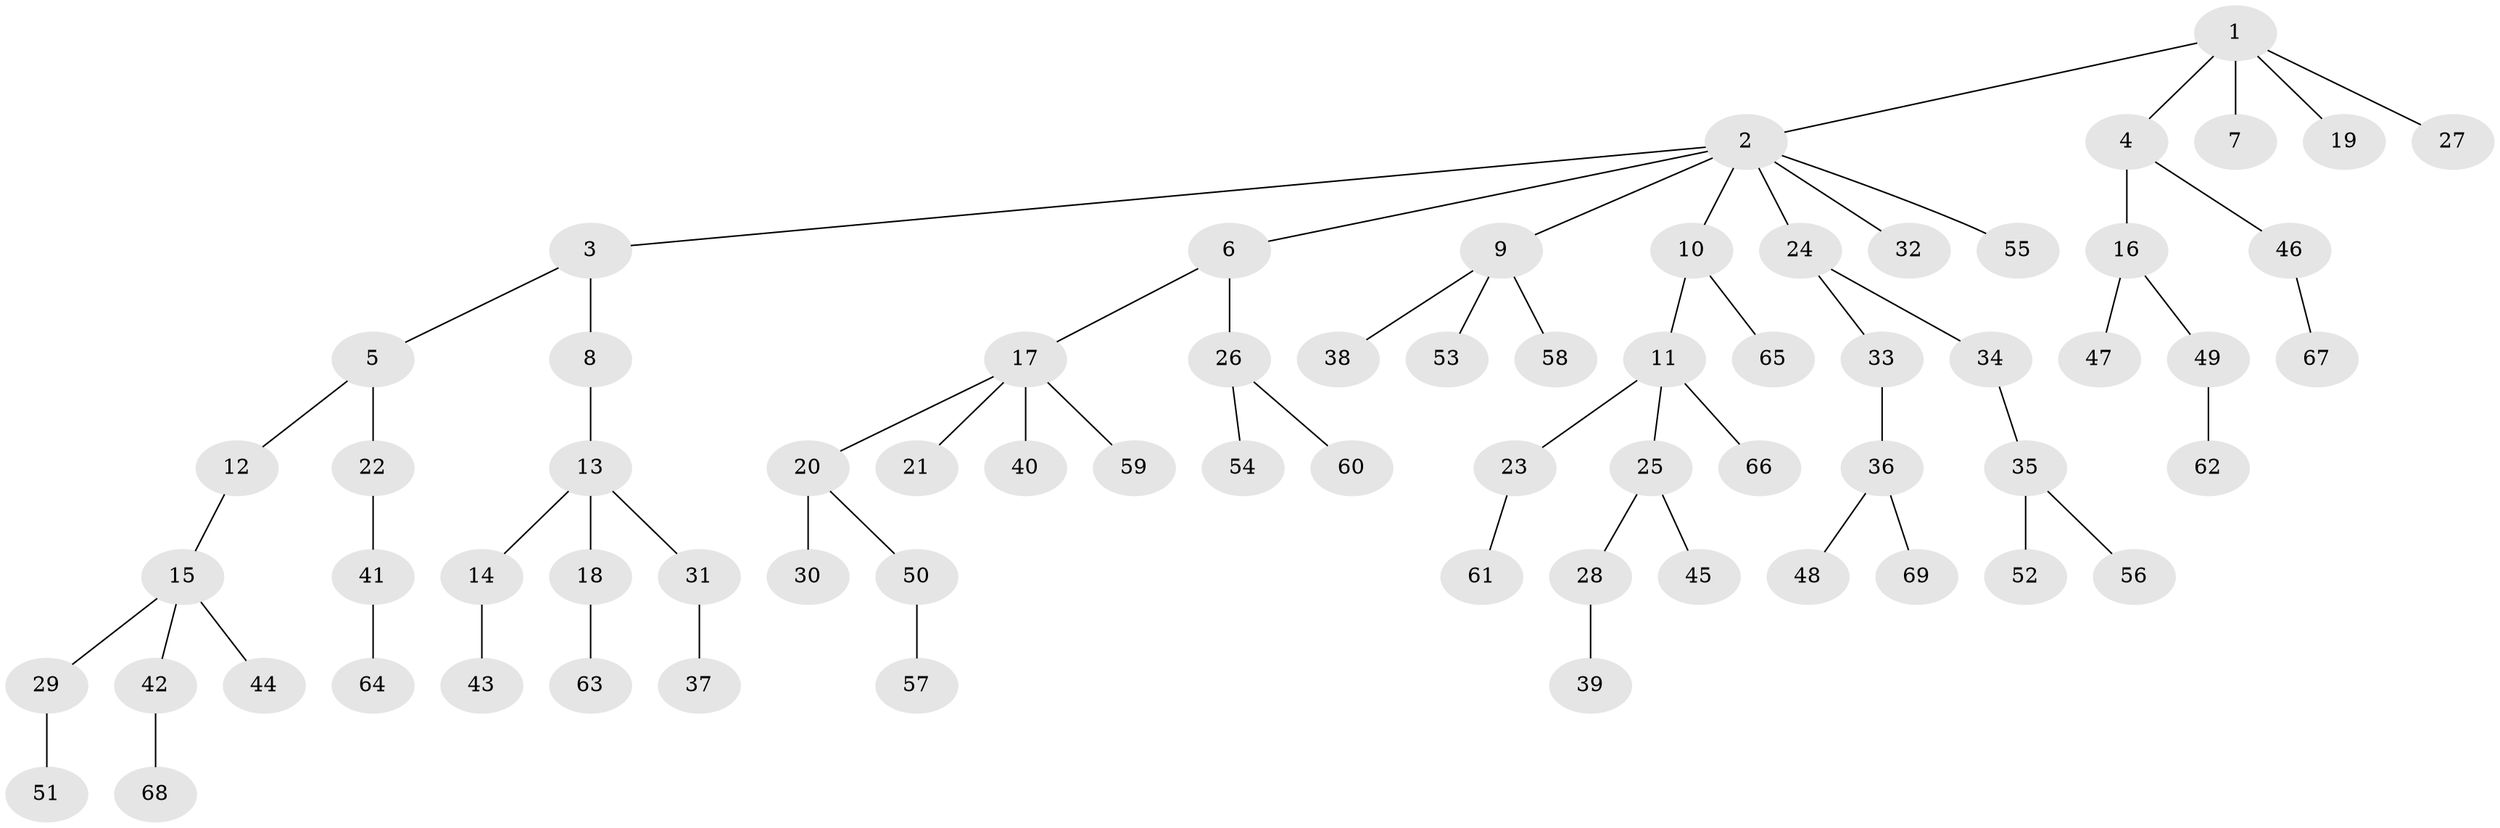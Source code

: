 // coarse degree distribution, {7: 0.05, 4: 0.05, 3: 0.1, 1: 0.55, 2: 0.25}
// Generated by graph-tools (version 1.1) at 2025/19/03/04/25 18:19:25]
// undirected, 69 vertices, 68 edges
graph export_dot {
graph [start="1"]
  node [color=gray90,style=filled];
  1;
  2;
  3;
  4;
  5;
  6;
  7;
  8;
  9;
  10;
  11;
  12;
  13;
  14;
  15;
  16;
  17;
  18;
  19;
  20;
  21;
  22;
  23;
  24;
  25;
  26;
  27;
  28;
  29;
  30;
  31;
  32;
  33;
  34;
  35;
  36;
  37;
  38;
  39;
  40;
  41;
  42;
  43;
  44;
  45;
  46;
  47;
  48;
  49;
  50;
  51;
  52;
  53;
  54;
  55;
  56;
  57;
  58;
  59;
  60;
  61;
  62;
  63;
  64;
  65;
  66;
  67;
  68;
  69;
  1 -- 2;
  1 -- 4;
  1 -- 7;
  1 -- 19;
  1 -- 27;
  2 -- 3;
  2 -- 6;
  2 -- 9;
  2 -- 10;
  2 -- 24;
  2 -- 32;
  2 -- 55;
  3 -- 5;
  3 -- 8;
  4 -- 16;
  4 -- 46;
  5 -- 12;
  5 -- 22;
  6 -- 17;
  6 -- 26;
  8 -- 13;
  9 -- 38;
  9 -- 53;
  9 -- 58;
  10 -- 11;
  10 -- 65;
  11 -- 23;
  11 -- 25;
  11 -- 66;
  12 -- 15;
  13 -- 14;
  13 -- 18;
  13 -- 31;
  14 -- 43;
  15 -- 29;
  15 -- 42;
  15 -- 44;
  16 -- 47;
  16 -- 49;
  17 -- 20;
  17 -- 21;
  17 -- 40;
  17 -- 59;
  18 -- 63;
  20 -- 30;
  20 -- 50;
  22 -- 41;
  23 -- 61;
  24 -- 33;
  24 -- 34;
  25 -- 28;
  25 -- 45;
  26 -- 54;
  26 -- 60;
  28 -- 39;
  29 -- 51;
  31 -- 37;
  33 -- 36;
  34 -- 35;
  35 -- 52;
  35 -- 56;
  36 -- 48;
  36 -- 69;
  41 -- 64;
  42 -- 68;
  46 -- 67;
  49 -- 62;
  50 -- 57;
}
